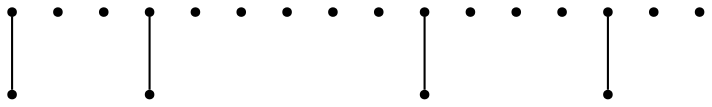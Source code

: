 graph {
  node [shape=point,comment="{\"directed\":false,\"doi\":\"10.1007/978-3-662-45803-7_36\",\"figure\":\"1 (2)\"}"]

  v0 [pos="1227.8477471830204,2381.859883277182"]
  v1 [pos="1244.526438294491,2381.859883277182"]
  v2 [pos="1211.1690560715497,2348.5090849825315"]
  v3 [pos="1198.939347788832,2348.5174817136694"]
  v4 [pos="1227.8477471830204,2348.5090849825315"]
  v5 [pos="1244.526438294491,2348.5090849825315"]
  v6 [pos="1161.1329827371374,2331.833685835207"]
  v7 [pos="1177.811673848608,2331.833685835207"]
  v8 [pos="1194.4903649600788,2331.833685835207"]
  v9 [pos="1144.4542916256664,2415.2106815718316"]
  v10 [pos="1127.7756005141955,2415.2106815718316"]
  v11 [pos="1194.4903649600788,2415.210681571832"]
  v12 [pos="1161.1329827371374,2415.210681571832"]
  v13 [pos="1177.811673848608,2415.210681571832"]
  v14 [pos="1094.418218291254,2365.184484129857"]
  v15 [pos="1044.3820813326843,2365.1844841298566"]
  v16 [pos="1127.7756005141957,2365.1844841298566"]
  v17 [pos="1061.0607724441552,2365.1844841298566"]
  v18 [pos="1077.7395271797832,2365.184484129857"]
  v19 [pos="1111.096909402725,2365.1844841298566"]

  v0 -- v19 [id="-1",pos="1227.8477471830204,2381.859883277182 1227.8477471830204,2431.881755130389 1227.8477471830204,2431.881755130389 1227.8477471830204,2431.881755130389 1161.1329827371374,2498.5833517196893 1161.1329827371374,2498.5833517196893 1161.1329827371374,2498.5833517196893 1094.418218291254,2431.881755130389 1094.418218291254,2431.881755130389 1094.418218291254,2431.881755130389 1111.096909402725,2365.1844841298566 1111.096909402725,2365.1844841298566 1111.096909402725,2365.1844841298566"]
  v16 -- v15 [id="-2",pos="1127.7756005141957,2365.1844841298566 1094.418218291254,2431.881755130389 1094.418218291254,2431.881755130389 1094.418218291254,2431.881755130389 1044.3820813326843,2365.1844841298566 1044.3820813326843,2365.1844841298566 1044.3820813326843,2365.1844841298566"]
  v11 -- v10 [id="-8",pos="1194.4903649600788,2415.210681571832 1161.1329827371374,2431.881755130389 1161.1329827371374,2431.881755130389 1161.1329827371374,2431.881755130389 1127.7756005141955,2415.2106815718316 1127.7756005141955,2415.2106815718316 1127.7756005141955,2415.2106815718316"]
  v4 -- v3 [id="-13",pos="1227.8477471830204,2348.5090849825315 1211.1690560715497,2365.1801585410885 1211.1690560715497,2365.1801585410885 1211.1690560715497,2365.1801585410885 1198.939347788832,2348.5174817136694 1198.939347788832,2348.5174817136694 1198.939347788832,2348.5174817136694"]
}